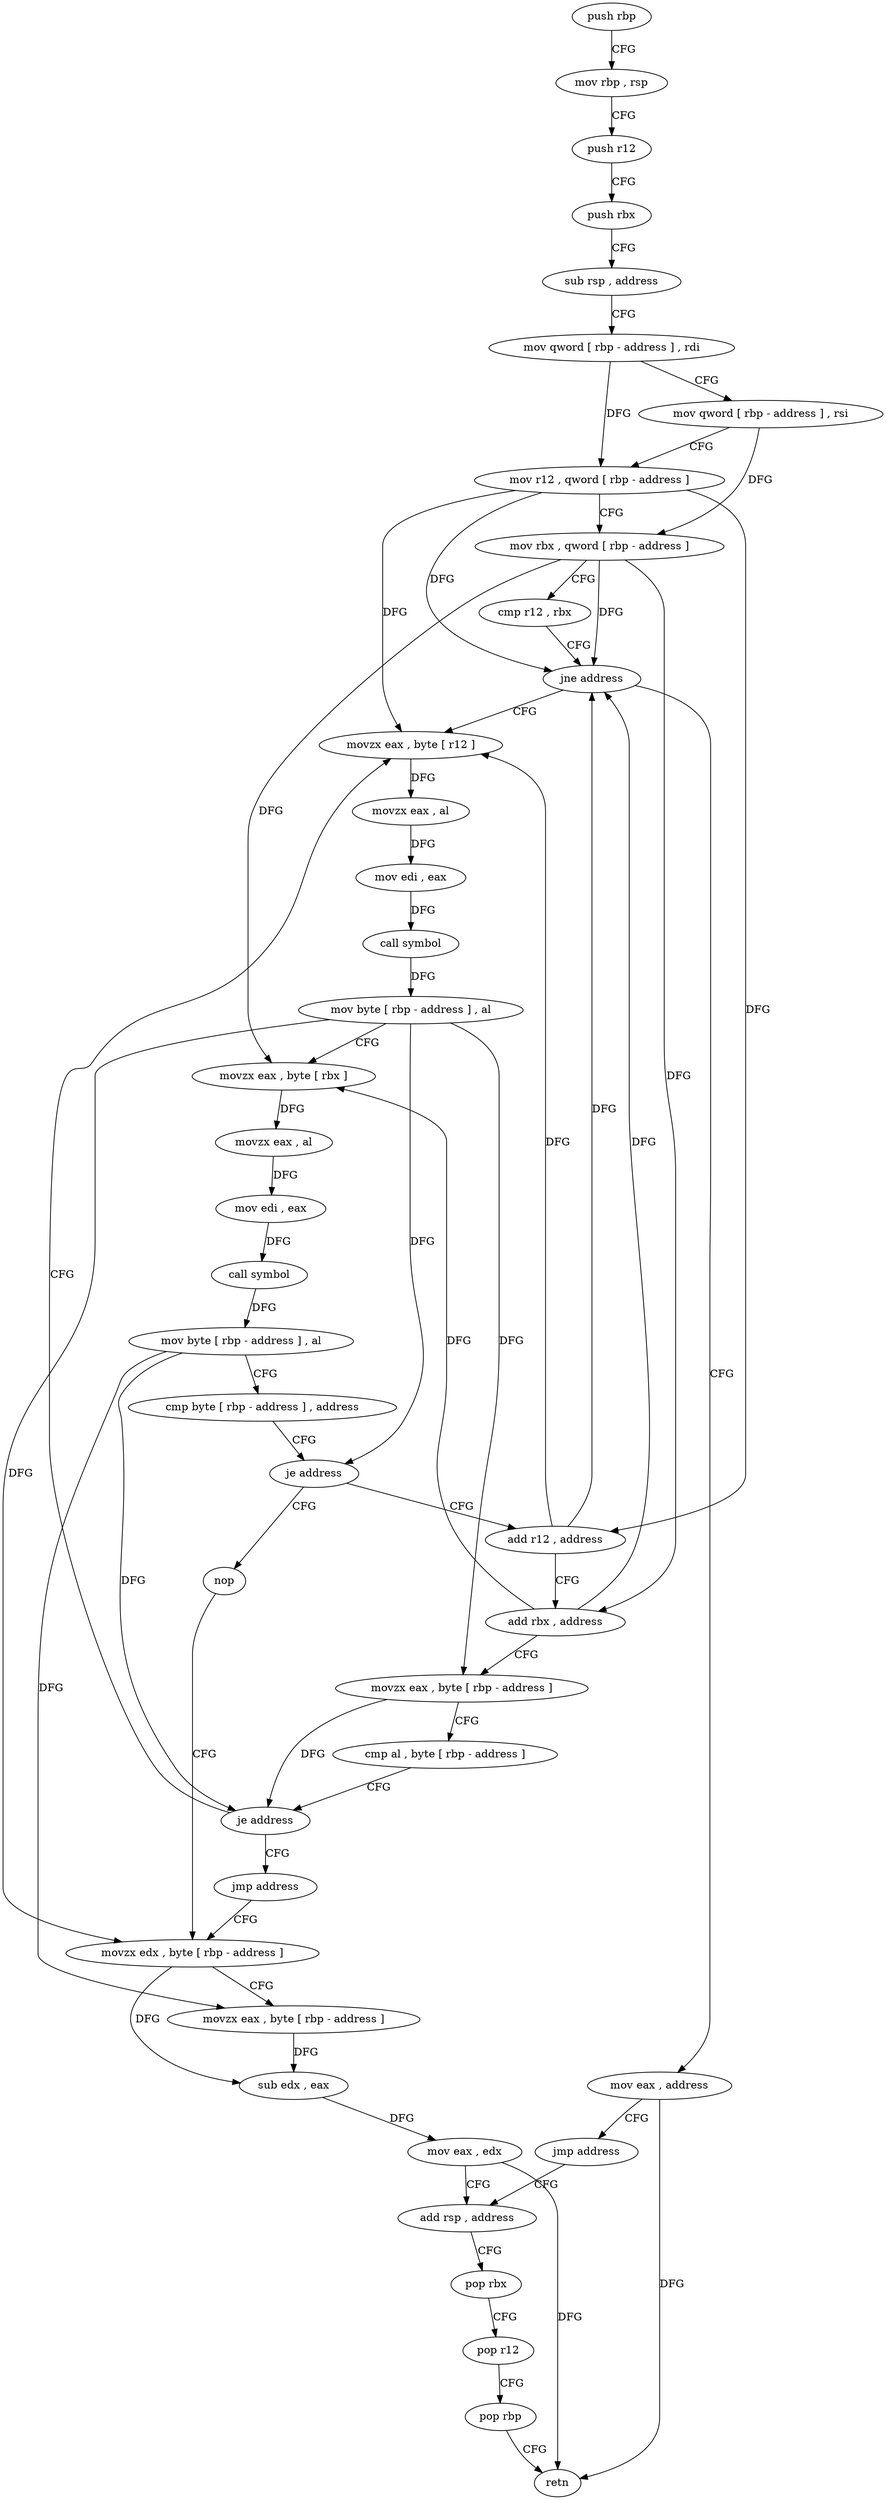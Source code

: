 digraph "func" {
"4491665" [label = "push rbp" ]
"4491666" [label = "mov rbp , rsp" ]
"4491669" [label = "push r12" ]
"4491671" [label = "push rbx" ]
"4491672" [label = "sub rsp , address" ]
"4491676" [label = "mov qword [ rbp - address ] , rdi" ]
"4491680" [label = "mov qword [ rbp - address ] , rsi" ]
"4491684" [label = "mov r12 , qword [ rbp - address ]" ]
"4491688" [label = "mov rbx , qword [ rbp - address ]" ]
"4491692" [label = "cmp r12 , rbx" ]
"4491695" [label = "jne address" ]
"4491704" [label = "movzx eax , byte [ r12 ]" ]
"4491697" [label = "mov eax , address" ]
"4491709" [label = "movzx eax , al" ]
"4491712" [label = "mov edi , eax" ]
"4491714" [label = "call symbol" ]
"4491719" [label = "mov byte [ rbp - address ] , al" ]
"4491722" [label = "movzx eax , byte [ rbx ]" ]
"4491725" [label = "movzx eax , al" ]
"4491728" [label = "mov edi , eax" ]
"4491730" [label = "call symbol" ]
"4491735" [label = "mov byte [ rbp - address ] , al" ]
"4491738" [label = "cmp byte [ rbp - address ] , address" ]
"4491742" [label = "je address" ]
"4491763" [label = "nop" ]
"4491744" [label = "add r12 , address" ]
"4491702" [label = "jmp address" ]
"4491776" [label = "add rsp , address" ]
"4491764" [label = "movzx edx , byte [ rbp - address ]" ]
"4491748" [label = "add rbx , address" ]
"4491752" [label = "movzx eax , byte [ rbp - address ]" ]
"4491756" [label = "cmp al , byte [ rbp - address ]" ]
"4491759" [label = "je address" ]
"4491761" [label = "jmp address" ]
"4491780" [label = "pop rbx" ]
"4491781" [label = "pop r12" ]
"4491783" [label = "pop rbp" ]
"4491784" [label = "retn" ]
"4491768" [label = "movzx eax , byte [ rbp - address ]" ]
"4491772" [label = "sub edx , eax" ]
"4491774" [label = "mov eax , edx" ]
"4491665" -> "4491666" [ label = "CFG" ]
"4491666" -> "4491669" [ label = "CFG" ]
"4491669" -> "4491671" [ label = "CFG" ]
"4491671" -> "4491672" [ label = "CFG" ]
"4491672" -> "4491676" [ label = "CFG" ]
"4491676" -> "4491680" [ label = "CFG" ]
"4491676" -> "4491684" [ label = "DFG" ]
"4491680" -> "4491684" [ label = "CFG" ]
"4491680" -> "4491688" [ label = "DFG" ]
"4491684" -> "4491688" [ label = "CFG" ]
"4491684" -> "4491695" [ label = "DFG" ]
"4491684" -> "4491704" [ label = "DFG" ]
"4491684" -> "4491744" [ label = "DFG" ]
"4491688" -> "4491692" [ label = "CFG" ]
"4491688" -> "4491695" [ label = "DFG" ]
"4491688" -> "4491722" [ label = "DFG" ]
"4491688" -> "4491748" [ label = "DFG" ]
"4491692" -> "4491695" [ label = "CFG" ]
"4491695" -> "4491704" [ label = "CFG" ]
"4491695" -> "4491697" [ label = "CFG" ]
"4491704" -> "4491709" [ label = "DFG" ]
"4491697" -> "4491702" [ label = "CFG" ]
"4491697" -> "4491784" [ label = "DFG" ]
"4491709" -> "4491712" [ label = "DFG" ]
"4491712" -> "4491714" [ label = "DFG" ]
"4491714" -> "4491719" [ label = "DFG" ]
"4491719" -> "4491722" [ label = "CFG" ]
"4491719" -> "4491742" [ label = "DFG" ]
"4491719" -> "4491752" [ label = "DFG" ]
"4491719" -> "4491764" [ label = "DFG" ]
"4491722" -> "4491725" [ label = "DFG" ]
"4491725" -> "4491728" [ label = "DFG" ]
"4491728" -> "4491730" [ label = "DFG" ]
"4491730" -> "4491735" [ label = "DFG" ]
"4491735" -> "4491738" [ label = "CFG" ]
"4491735" -> "4491759" [ label = "DFG" ]
"4491735" -> "4491768" [ label = "DFG" ]
"4491738" -> "4491742" [ label = "CFG" ]
"4491742" -> "4491763" [ label = "CFG" ]
"4491742" -> "4491744" [ label = "CFG" ]
"4491763" -> "4491764" [ label = "CFG" ]
"4491744" -> "4491748" [ label = "CFG" ]
"4491744" -> "4491704" [ label = "DFG" ]
"4491744" -> "4491695" [ label = "DFG" ]
"4491702" -> "4491776" [ label = "CFG" ]
"4491776" -> "4491780" [ label = "CFG" ]
"4491764" -> "4491768" [ label = "CFG" ]
"4491764" -> "4491772" [ label = "DFG" ]
"4491748" -> "4491752" [ label = "CFG" ]
"4491748" -> "4491695" [ label = "DFG" ]
"4491748" -> "4491722" [ label = "DFG" ]
"4491752" -> "4491756" [ label = "CFG" ]
"4491752" -> "4491759" [ label = "DFG" ]
"4491756" -> "4491759" [ label = "CFG" ]
"4491759" -> "4491704" [ label = "CFG" ]
"4491759" -> "4491761" [ label = "CFG" ]
"4491761" -> "4491764" [ label = "CFG" ]
"4491780" -> "4491781" [ label = "CFG" ]
"4491781" -> "4491783" [ label = "CFG" ]
"4491783" -> "4491784" [ label = "CFG" ]
"4491768" -> "4491772" [ label = "DFG" ]
"4491772" -> "4491774" [ label = "DFG" ]
"4491774" -> "4491776" [ label = "CFG" ]
"4491774" -> "4491784" [ label = "DFG" ]
}
